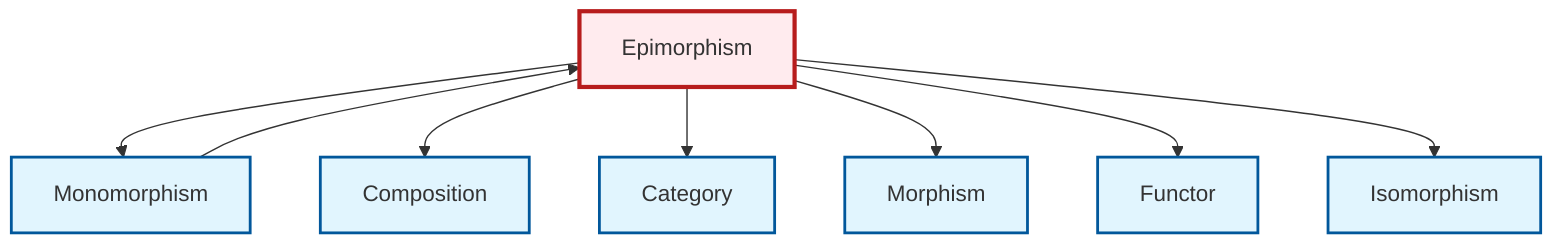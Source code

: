 graph TD
    classDef definition fill:#e1f5fe,stroke:#01579b,stroke-width:2px
    classDef theorem fill:#f3e5f5,stroke:#4a148c,stroke-width:2px
    classDef axiom fill:#fff3e0,stroke:#e65100,stroke-width:2px
    classDef example fill:#e8f5e9,stroke:#1b5e20,stroke-width:2px
    classDef current fill:#ffebee,stroke:#b71c1c,stroke-width:3px
    def-category["Category"]:::definition
    def-morphism["Morphism"]:::definition
    def-functor["Functor"]:::definition
    def-epimorphism["Epimorphism"]:::definition
    def-monomorphism["Monomorphism"]:::definition
    def-isomorphism["Isomorphism"]:::definition
    def-composition["Composition"]:::definition
    def-monomorphism --> def-epimorphism
    def-epimorphism --> def-monomorphism
    def-epimorphism --> def-composition
    def-epimorphism --> def-category
    def-epimorphism --> def-morphism
    def-epimorphism --> def-functor
    def-epimorphism --> def-isomorphism
    class def-epimorphism current